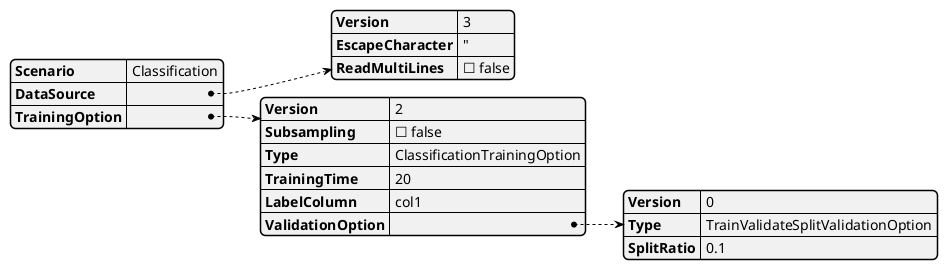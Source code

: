 @startjson
{
  "Scenario": "Classification",
  "DataSource": {
    "Version": 3,
    "EscapeCharacter": "\"",
    "ReadMultiLines": false
  },
  "TrainingOption": {
    "Version": 2,
    "Subsampling": false,
    "Type": "ClassificationTrainingOption",
    "TrainingTime": 20,
    "LabelColumn": "col1",
    "ValidationOption": {
      "Version": 0,
      "Type": "TrainValidateSplitValidationOption",
      "SplitRatio": 0.1
    }
  }
}
@endjson

